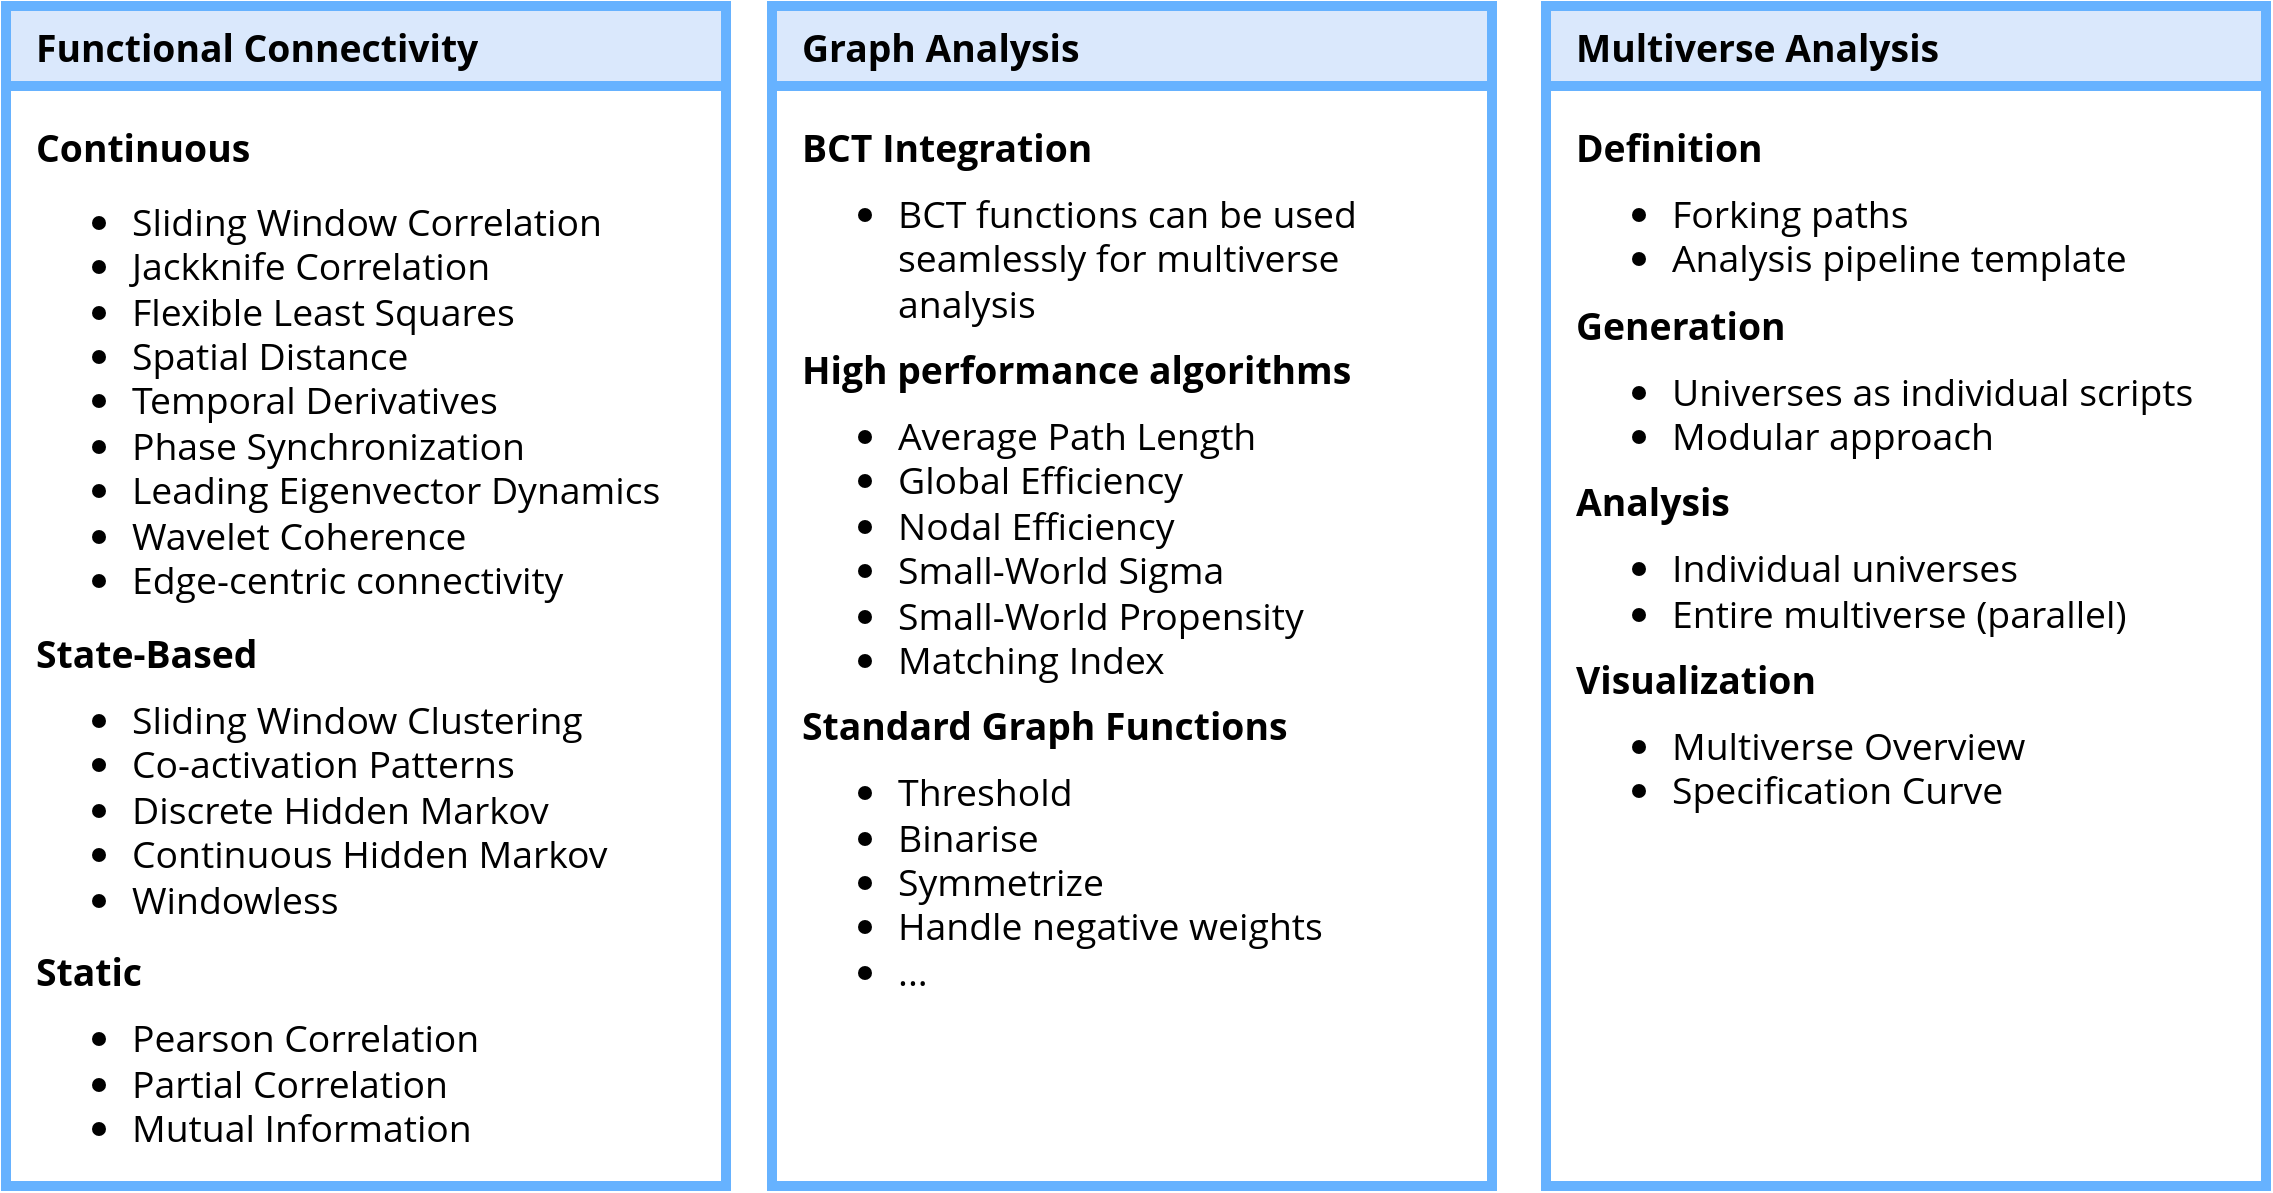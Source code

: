 <mxfile version="24.0.0" type="device">
  <diagram id="C5RBs43oDa-KdzZeNtuy" name="Page-1">
    <mxGraphModel dx="1560" dy="876" grid="1" gridSize="10" guides="1" tooltips="1" connect="1" arrows="1" fold="1" page="1" pageScale="1" pageWidth="827" pageHeight="1169" math="0" shadow="0">
      <root>
        <mxCell id="WIyWlLk6GJQsqaUBKTNV-0" />
        <mxCell id="WIyWlLk6GJQsqaUBKTNV-1" parent="WIyWlLk6GJQsqaUBKTNV-0" />
        <mxCell id="pIREazu69p32p8xXgBJM-4" value="" style="rounded=0;whiteSpace=wrap;html=1;strokeWidth=5;strokeColor=#66B2FF;" vertex="1" parent="WIyWlLk6GJQsqaUBKTNV-1">
          <mxGeometry x="30" y="270" width="360" height="550" as="geometry" />
        </mxCell>
        <mxCell id="pIREazu69p32p8xXgBJM-3" value="&lt;div&gt;&lt;span style=&quot;font-size:14.0pt;font-family:&#39;Open Sans&#39;,sans-serif;color:#000000;background-color:transparent;font-weight:700;font-style:normal;font-variant:normal;text-decoration:none;vertical-align:baseline;white-space:pre;white-space:pre-wrap;&quot;&gt;Continuous&lt;/span&gt;&lt;/div&gt;&lt;br&gt;&lt;ul style=&quot;margin-top:0;margin-bottom:0;padding-inline-start:48px;&quot;&gt;&lt;li aria-level=&quot;1&quot; style=&quot;list-style-type:disc;font-size:14.0pt;font-family:&#39;Open Sans&#39;,sans-serif;color:#000000;background-color:transparent;font-weight:400;font-style:normal;font-variant:normal;text-decoration:none;vertical-align:baseline;white-space:pre;&quot; dir=&quot;ltr&quot;&gt;&lt;p role=&quot;presentation&quot; style=&quot;line-height:1.2;margin-top:0pt;margin-bottom:0pt;&quot; dir=&quot;ltr&quot;&gt;&lt;span style=&quot;font-size:14.0pt;font-family:&#39;Open Sans&#39;,sans-serif;color:#000000;background-color:transparent;font-weight:400;font-style:normal;font-variant:normal;text-decoration:none;vertical-align:baseline;white-space:pre;white-space:pre-wrap;&quot;&gt;Sliding Window Correlation&lt;/span&gt;&lt;/p&gt;&lt;/li&gt;&lt;li aria-level=&quot;1&quot; style=&quot;list-style-type:disc;font-size:14.0pt;font-family:&#39;Open Sans&#39;,sans-serif;color:#000000;background-color:transparent;font-weight:400;font-style:normal;font-variant:normal;text-decoration:none;vertical-align:baseline;white-space:pre;&quot; dir=&quot;ltr&quot;&gt;&lt;p role=&quot;presentation&quot; style=&quot;line-height:1.2;margin-top:0pt;margin-bottom:0pt;&quot; dir=&quot;ltr&quot;&gt;&lt;span style=&quot;font-size:14.0pt;font-family:&#39;Open Sans&#39;,sans-serif;color:#000000;background-color:transparent;font-weight:400;font-style:normal;font-variant:normal;text-decoration:none;vertical-align:baseline;white-space:pre;white-space:pre-wrap;&quot;&gt;Jackknife Correlation&lt;/span&gt;&lt;/p&gt;&lt;/li&gt;&lt;li aria-level=&quot;1&quot; style=&quot;list-style-type:disc;font-size:14.0pt;font-family:&#39;Open Sans&#39;,sans-serif;color:#000000;background-color:transparent;font-weight:400;font-style:normal;font-variant:normal;text-decoration:none;vertical-align:baseline;white-space:pre;&quot; dir=&quot;ltr&quot;&gt;&lt;p role=&quot;presentation&quot; style=&quot;line-height:1.2;margin-top:0pt;margin-bottom:0pt;&quot; dir=&quot;ltr&quot;&gt;&lt;span style=&quot;font-size:14.0pt;font-family:&#39;Open Sans&#39;,sans-serif;color:#000000;background-color:transparent;font-weight:400;font-style:normal;font-variant:normal;text-decoration:none;vertical-align:baseline;white-space:pre;white-space:pre-wrap;&quot;&gt;Flexible Least Squares&lt;/span&gt;&lt;/p&gt;&lt;/li&gt;&lt;li aria-level=&quot;1&quot; style=&quot;list-style-type:disc;font-size:14.0pt;font-family:&#39;Open Sans&#39;,sans-serif;color:#000000;background-color:transparent;font-weight:400;font-style:normal;font-variant:normal;text-decoration:none;vertical-align:baseline;white-space:pre;&quot; dir=&quot;ltr&quot;&gt;&lt;p role=&quot;presentation&quot; style=&quot;line-height:1.2;margin-top:0pt;margin-bottom:0pt;&quot; dir=&quot;ltr&quot;&gt;&lt;span style=&quot;font-size:14.0pt;font-family:&#39;Open Sans&#39;,sans-serif;color:#000000;background-color:transparent;font-weight:400;font-style:normal;font-variant:normal;text-decoration:none;vertical-align:baseline;white-space:pre;white-space:pre-wrap;&quot;&gt;Spatial Distance&lt;/span&gt;&lt;/p&gt;&lt;/li&gt;&lt;li aria-level=&quot;1&quot; style=&quot;list-style-type:disc;font-size:14.0pt;font-family:&#39;Open Sans&#39;,sans-serif;color:#000000;background-color:transparent;font-weight:400;font-style:normal;font-variant:normal;text-decoration:none;vertical-align:baseline;white-space:pre;&quot; dir=&quot;ltr&quot;&gt;&lt;p role=&quot;presentation&quot; style=&quot;line-height:1.2;margin-top:0pt;margin-bottom:0pt;&quot; dir=&quot;ltr&quot;&gt;&lt;span style=&quot;font-size:14.0pt;font-family:&#39;Open Sans&#39;,sans-serif;color:#000000;background-color:transparent;font-weight:400;font-style:normal;font-variant:normal;text-decoration:none;vertical-align:baseline;white-space:pre;white-space:pre-wrap;&quot;&gt;Temporal Derivatives&lt;/span&gt;&lt;/p&gt;&lt;/li&gt;&lt;li aria-level=&quot;1&quot; style=&quot;list-style-type:disc;font-size:14.0pt;font-family:&#39;Open Sans&#39;,sans-serif;color:#000000;background-color:transparent;font-weight:400;font-style:normal;font-variant:normal;text-decoration:none;vertical-align:baseline;white-space:pre;&quot; dir=&quot;ltr&quot;&gt;&lt;p role=&quot;presentation&quot; style=&quot;line-height:1.2;margin-top:0pt;margin-bottom:0pt;&quot; dir=&quot;ltr&quot;&gt;&lt;span style=&quot;font-size:14.0pt;font-family:&#39;Open Sans&#39;,sans-serif;color:#000000;background-color:transparent;font-weight:400;font-style:normal;font-variant:normal;text-decoration:none;vertical-align:baseline;white-space:pre;white-space:pre-wrap;&quot;&gt;Phase Synchronization&lt;/span&gt;&lt;/p&gt;&lt;/li&gt;&lt;li aria-level=&quot;1&quot; style=&quot;list-style-type:disc;font-size:14.0pt;font-family:&#39;Open Sans&#39;,sans-serif;color:#000000;background-color:transparent;font-weight:400;font-style:normal;font-variant:normal;text-decoration:none;vertical-align:baseline;white-space:pre;&quot; dir=&quot;ltr&quot;&gt;&lt;p role=&quot;presentation&quot; style=&quot;line-height:1.2;margin-top:0pt;margin-bottom:0pt;&quot; dir=&quot;ltr&quot;&gt;&lt;span style=&quot;font-size:14.0pt;font-family:&#39;Open Sans&#39;,sans-serif;color:#000000;background-color:transparent;font-weight:400;font-style:normal;font-variant:normal;text-decoration:none;vertical-align:baseline;white-space:pre;white-space:pre-wrap;&quot;&gt;Leading Eigenvector Dynamics&lt;/span&gt;&lt;/p&gt;&lt;/li&gt;&lt;li aria-level=&quot;1&quot; style=&quot;list-style-type:disc;font-size:14.0pt;font-family:&#39;Open Sans&#39;,sans-serif;color:#000000;background-color:transparent;font-weight:400;font-style:normal;font-variant:normal;text-decoration:none;vertical-align:baseline;white-space:pre;&quot; dir=&quot;ltr&quot;&gt;&lt;span style=&quot;font-size:14.0pt;font-family:&#39;Open Sans&#39;,sans-serif;color:#000000;background-color:transparent;font-weight:400;font-style:normal;font-variant:normal;text-decoration:none;vertical-align:baseline;white-space:pre;white-space:pre-wrap;&quot;&gt;Wavelet Coherence&lt;/span&gt;&lt;/li&gt;&lt;li aria-level=&quot;1&quot; style=&quot;list-style-type:disc;font-size:14.0pt;font-family:&#39;Open Sans&#39;,sans-serif;color:#000000;background-color:transparent;font-weight:400;font-style:normal;font-variant:normal;text-decoration:none;vertical-align:baseline;white-space:pre;&quot; dir=&quot;ltr&quot;&gt;&lt;span style=&quot;font-size:14.0pt;font-family:&#39;Open Sans&#39;,sans-serif;color:#000000;background-color:transparent;font-weight:400;font-style:normal;font-variant:normal;text-decoration:none;vertical-align:baseline;white-space:pre;white-space:pre-wrap;&quot;&gt;Edge-centric connectivity&lt;/span&gt;&lt;/li&gt;&lt;/ul&gt;&lt;div&gt;&lt;br&gt;&lt;/div&gt;&lt;p style=&quot;line-height:1.2;margin-top:0pt;margin-bottom:8pt;&quot; dir=&quot;ltr&quot;&gt;&lt;span style=&quot;font-size:14.0pt;font-family:&#39;Open Sans&#39;,sans-serif;color:#000000;background-color:transparent;font-weight:700;font-style:normal;font-variant:normal;text-decoration:none;vertical-align:baseline;white-space:pre;white-space:pre-wrap;&quot;&gt;State-Based&lt;/span&gt;&lt;/p&gt;&lt;ul style=&quot;margin-top:0;margin-bottom:0;padding-inline-start:48px;&quot;&gt;&lt;li aria-level=&quot;1&quot; style=&quot;list-style-type:disc;font-size:14.0pt;font-family:&#39;Open Sans&#39;,sans-serif;color:#000000;background-color:transparent;font-weight:400;font-style:normal;font-variant:normal;text-decoration:none;vertical-align:baseline;white-space:pre;&quot; dir=&quot;ltr&quot;&gt;&lt;p role=&quot;presentation&quot; style=&quot;line-height:1.2;margin-top:0pt;margin-bottom:0pt;&quot; dir=&quot;ltr&quot;&gt;&lt;span style=&quot;font-size:14.0pt;font-family:&#39;Open Sans&#39;,sans-serif;color:#000000;background-color:transparent;font-weight:400;font-style:normal;font-variant:normal;text-decoration:none;vertical-align:baseline;white-space:pre;white-space:pre-wrap;&quot;&gt;Sliding Window Clustering&lt;/span&gt;&lt;/p&gt;&lt;/li&gt;&lt;li aria-level=&quot;1&quot; style=&quot;list-style-type:disc;font-size:14.0pt;font-family:&#39;Open Sans&#39;,sans-serif;color:#000000;background-color:transparent;font-weight:400;font-style:normal;font-variant:normal;text-decoration:none;vertical-align:baseline;white-space:pre;&quot; dir=&quot;ltr&quot;&gt;&lt;p role=&quot;presentation&quot; style=&quot;line-height:1.2;margin-top:0pt;margin-bottom:0pt;&quot; dir=&quot;ltr&quot;&gt;&lt;span style=&quot;font-size:14.0pt;font-family:&#39;Open Sans&#39;,sans-serif;color:#000000;background-color:transparent;font-weight:400;font-style:normal;font-variant:normal;text-decoration:none;vertical-align:baseline;white-space:pre;white-space:pre-wrap;&quot;&gt;Co-activation Patterns&lt;/span&gt;&lt;/p&gt;&lt;/li&gt;&lt;li aria-level=&quot;1&quot; style=&quot;list-style-type:disc;font-size:14.0pt;font-family:&#39;Open Sans&#39;,sans-serif;color:#000000;background-color:transparent;font-weight:400;font-style:normal;font-variant:normal;text-decoration:none;vertical-align:baseline;white-space:pre;&quot; dir=&quot;ltr&quot;&gt;&lt;p role=&quot;presentation&quot; style=&quot;line-height:1.2;margin-top:0pt;margin-bottom:0pt;&quot; dir=&quot;ltr&quot;&gt;&lt;span style=&quot;font-size:14.0pt;font-family:&#39;Open Sans&#39;,sans-serif;color:#000000;background-color:transparent;font-weight:400;font-style:normal;font-variant:normal;text-decoration:none;vertical-align:baseline;white-space:pre;white-space:pre-wrap;&quot;&gt;Discrete Hidden Markov&lt;/span&gt;&lt;/p&gt;&lt;/li&gt;&lt;li aria-level=&quot;1&quot; style=&quot;list-style-type:disc;font-size:14.0pt;font-family:&#39;Open Sans&#39;,sans-serif;color:#000000;background-color:transparent;font-weight:400;font-style:normal;font-variant:normal;text-decoration:none;vertical-align:baseline;white-space:pre;&quot; dir=&quot;ltr&quot;&gt;&lt;span style=&quot;font-size:14.0pt;font-family:&#39;Open Sans&#39;,sans-serif;color:#000000;background-color:transparent;font-weight:400;font-style:normal;font-variant:normal;text-decoration:none;vertical-align:baseline;white-space:pre;white-space:pre-wrap;&quot;&gt;Continuous Hidden Markov&lt;/span&gt;&lt;/li&gt;&lt;li aria-level=&quot;1&quot; style=&quot;list-style-type:disc;font-size:14.0pt;font-family:&#39;Open Sans&#39;,sans-serif;color:#000000;background-color:transparent;font-weight:400;font-style:normal;font-variant:normal;text-decoration:none;vertical-align:baseline;white-space:pre;&quot; dir=&quot;ltr&quot;&gt;&lt;span style=&quot;font-size:14.0pt;font-family:&#39;Open Sans&#39;,sans-serif;color:#000000;background-color:transparent;font-weight:400;font-style:normal;font-variant:normal;text-decoration:none;vertical-align:baseline;white-space:pre;white-space:pre-wrap;&quot;&gt;Windowless&lt;/span&gt;&lt;br&gt;&lt;span style=&quot;font-size:14.0pt;font-family:&#39;Open Sans&#39;,sans-serif;color:#000000;background-color:transparent;font-weight:400;font-style:normal;font-variant:normal;text-decoration:none;vertical-align:baseline;white-space:pre;white-space:pre-wrap;&quot;&gt;&lt;/span&gt;&lt;span style=&quot;font-size:14.0pt;font-family:&#39;Open Sans&#39;,sans-serif;color:#000000;background-color:transparent;font-weight:700;font-style:normal;font-variant:normal;text-decoration:none;vertical-align:baseline;white-space:pre;white-space:pre-wrap;&quot;&gt;&lt;/span&gt;&lt;span style=&quot;font-size:14.0pt;font-family:&#39;Open Sans&#39;,sans-serif;color:#000000;background-color:transparent;font-weight:700;font-style:normal;font-variant:normal;text-decoration:none;vertical-align:baseline;white-space:pre;white-space:pre-wrap;&quot;&gt;&lt;/span&gt;&lt;/li&gt;&lt;/ul&gt;&lt;br&gt;&lt;div&gt;&lt;p style=&quot;line-height:1.2;margin-top:0pt;margin-bottom:8pt;&quot; dir=&quot;ltr&quot;&gt;&lt;span style=&quot;font-size:14.0pt;font-family:&#39;Open Sans&#39;,sans-serif;color:#000000;background-color:transparent;font-weight:700;font-style:normal;font-variant:normal;text-decoration:none;vertical-align:baseline;white-space:pre;white-space:pre-wrap;&quot;&gt;Static&lt;/span&gt;&lt;/p&gt;&lt;/div&gt;&lt;ul style=&quot;margin-top:0;margin-bottom:0;padding-inline-start:48px;&quot;&gt;&lt;li aria-level=&quot;1&quot; style=&quot;list-style-type:disc;font-size:14.0pt;font-family:&#39;Open Sans&#39;,sans-serif;color:#000000;background-color:transparent;font-weight:400;font-style:normal;font-variant:normal;text-decoration:none;vertical-align:baseline;white-space:pre;&quot; dir=&quot;ltr&quot;&gt;&lt;p role=&quot;presentation&quot; style=&quot;line-height:1.2;margin-top:0pt;margin-bottom:0pt;&quot; dir=&quot;ltr&quot;&gt;&lt;span style=&quot;font-size:14.0pt;font-family:&#39;Open Sans&#39;,sans-serif;color:#000000;background-color:transparent;font-weight:400;font-style:normal;font-variant:normal;text-decoration:none;vertical-align:baseline;white-space:pre;white-space:pre-wrap;&quot;&gt;Pearson Correlation&lt;/span&gt;&lt;/p&gt;&lt;/li&gt;&lt;li aria-level=&quot;1&quot; style=&quot;list-style-type:disc;font-size:14.0pt;font-family:&#39;Open Sans&#39;,sans-serif;color:#000000;background-color:transparent;font-weight:400;font-style:normal;font-variant:normal;text-decoration:none;vertical-align:baseline;white-space:pre;&quot; dir=&quot;ltr&quot;&gt;&lt;p role=&quot;presentation&quot; style=&quot;line-height:1.2;margin-top:0pt;margin-bottom:0pt;&quot; dir=&quot;ltr&quot;&gt;&lt;span style=&quot;font-size:14.0pt;font-family:&#39;Open Sans&#39;,sans-serif;color:#000000;background-color:transparent;font-weight:400;font-style:normal;font-variant:normal;text-decoration:none;vertical-align:baseline;white-space:pre;white-space:pre-wrap;&quot;&gt;Partial Correlation&lt;/span&gt;&lt;/p&gt;&lt;/li&gt;&lt;li aria-level=&quot;1&quot; style=&quot;list-style-type:disc;font-size:14.0pt;font-family:&#39;Open Sans&#39;,sans-serif;color:#000000;background-color:transparent;font-weight:400;font-style:normal;font-variant:normal;text-decoration:none;vertical-align:baseline;white-space:pre;&quot; dir=&quot;ltr&quot;&gt;&lt;p role=&quot;presentation&quot; style=&quot;line-height:1.2;margin-top:0pt;margin-bottom:8pt;&quot; dir=&quot;ltr&quot;&gt;&lt;span style=&quot;font-size:14.0pt;font-family:&#39;Open Sans&#39;,sans-serif;color:#000000;background-color:transparent;font-weight:400;font-style:normal;font-variant:normal;text-decoration:none;vertical-align:baseline;white-space:pre;white-space:pre-wrap;&quot;&gt;Mutual Information&amp;nbsp;&lt;/span&gt;&lt;/p&gt;&lt;/li&gt;&lt;/ul&gt;" style="text;html=1;spacing=5;spacingTop=-20;whiteSpace=wrap;overflow=hidden;rounded=0;" vertex="1" parent="WIyWlLk6GJQsqaUBKTNV-1">
          <mxGeometry x="40" y="300" width="350" height="500" as="geometry" />
        </mxCell>
        <mxCell id="pIREazu69p32p8xXgBJM-5" value="" style="rounded=0;whiteSpace=wrap;html=1;strokeWidth=5;fillColor=#dae8fc;strokeColor=#66B2FF;" vertex="1" parent="WIyWlLk6GJQsqaUBKTNV-1">
          <mxGeometry x="30" y="230" width="360" height="40" as="geometry" />
        </mxCell>
        <mxCell id="pIREazu69p32p8xXgBJM-6" value="&lt;p id=&quot;docs-internal-guid-25a0acd7-7fff-86b3-eb7d-2be942f6d44b&quot; style=&quot;line-height:1.2;margin-top:0pt;margin-bottom:8pt;&quot; dir=&quot;ltr&quot;&gt;&lt;span style=&quot;font-size:14.0pt;font-family:&#39;Open Sans&#39;,sans-serif;color:#000000;background-color:transparent;font-weight:700;font-style:normal;font-variant:normal;text-decoration:none;vertical-align:baseline;white-space:pre;white-space:pre-wrap;&quot;&gt;Functional Connectivity&lt;/span&gt;&lt;/p&gt;" style="text;html=1;spacing=5;spacingTop=-20;whiteSpace=wrap;overflow=hidden;rounded=0;" vertex="1" parent="WIyWlLk6GJQsqaUBKTNV-1">
          <mxGeometry x="40" y="250" width="280" height="20" as="geometry" />
        </mxCell>
        <mxCell id="pIREazu69p32p8xXgBJM-7" value="" style="rounded=0;whiteSpace=wrap;html=1;strokeWidth=5;strokeColor=#66B2FF;" vertex="1" parent="WIyWlLk6GJQsqaUBKTNV-1">
          <mxGeometry x="413" y="270" width="360" height="550" as="geometry" />
        </mxCell>
        <mxCell id="pIREazu69p32p8xXgBJM-8" value="&lt;p id=&quot;docs-internal-guid-25a0acd7-7fff-86b3-eb7d-2be942f6d44b&quot; style=&quot;line-height:1.2;margin-top:0pt;margin-bottom:8pt;&quot; dir=&quot;ltr&quot;&gt;&lt;span style=&quot;font-size:14.0pt;font-family:&#39;Open Sans&#39;,sans-serif;color:#000000;background-color:transparent;font-weight:700;font-style:normal;font-variant:normal;text-decoration:none;vertical-align:baseline;white-space:pre;white-space:pre-wrap;&quot;&gt;&lt;/span&gt;&lt;span style=&quot;font-size:14.0pt;font-family:&#39;Open Sans&#39;,sans-serif;color:#000000;background-color:transparent;font-weight:700;font-style:normal;font-variant:normal;text-decoration:none;vertical-align:baseline;white-space:pre;white-space:pre-wrap;&quot;&gt;BCT Integration&lt;/span&gt;&lt;/p&gt;&lt;ul style=&quot;margin-top:0;margin-bottom:0;padding-inline-start:48px;&quot;&gt;&lt;li aria-level=&quot;1&quot; style=&quot;list-style-type:disc;font-size:14.0pt;font-family:&#39;Open Sans&#39;,sans-serif;color:#000000;background-color:transparent;font-weight:400;font-style:normal;font-variant:normal;text-decoration:none;vertical-align:baseline;white-space:pre;&quot; dir=&quot;ltr&quot;&gt;&lt;p role=&quot;presentation&quot; style=&quot;line-height:1.2;margin-top:0pt;margin-bottom:8pt;&quot; dir=&quot;ltr&quot;&gt;&lt;span style=&quot;font-size:14.0pt;font-family:&#39;Open Sans&#39;,sans-serif;color:#000000;background-color:transparent;font-weight:400;font-style:normal;font-variant:normal;text-decoration:none;vertical-align:baseline;white-space:pre;white-space:pre-wrap;&quot;&gt;BCT functions can be used seamlessly for multiverse analysis&lt;/span&gt;&lt;/p&gt;&lt;/li&gt;&lt;/ul&gt;&lt;p style=&quot;line-height:1.2;margin-top:0pt;margin-bottom:8pt;&quot; dir=&quot;ltr&quot;&gt;&lt;span style=&quot;font-size:14.0pt;font-family:&#39;Open Sans&#39;,sans-serif;color:#000000;background-color:transparent;font-weight:700;font-style:normal;font-variant:normal;text-decoration:none;vertical-align:baseline;white-space:pre;white-space:pre-wrap;&quot;&gt;High performance algorithms&lt;/span&gt;&lt;/p&gt;&lt;ul style=&quot;margin-top:0;margin-bottom:0;padding-inline-start:48px;&quot;&gt;&lt;li aria-level=&quot;1&quot; style=&quot;list-style-type:disc;font-size:14.0pt;font-family:&#39;Open Sans&#39;,sans-serif;color:#000000;background-color:transparent;font-weight:400;font-style:normal;font-variant:normal;text-decoration:none;vertical-align:baseline;white-space:pre;&quot; dir=&quot;ltr&quot;&gt;&lt;p role=&quot;presentation&quot; style=&quot;line-height:1.2;margin-top:0pt;margin-bottom:0pt;&quot; dir=&quot;ltr&quot;&gt;&lt;span style=&quot;font-size:14.0pt;font-family:&#39;Open Sans&#39;,sans-serif;color:#000000;background-color:transparent;font-weight:400;font-style:normal;font-variant:normal;text-decoration:none;vertical-align:baseline;white-space:pre;white-space:pre-wrap;&quot;&gt;Average Path Length&lt;/span&gt;&lt;/p&gt;&lt;/li&gt;&lt;li aria-level=&quot;1&quot; style=&quot;list-style-type:disc;font-size:14.0pt;font-family:&#39;Open Sans&#39;,sans-serif;color:#000000;background-color:transparent;font-weight:400;font-style:normal;font-variant:normal;text-decoration:none;vertical-align:baseline;white-space:pre;&quot; dir=&quot;ltr&quot;&gt;&lt;p role=&quot;presentation&quot; style=&quot;line-height:1.2;margin-top:0pt;margin-bottom:0pt;&quot; dir=&quot;ltr&quot;&gt;&lt;span style=&quot;font-size:14.0pt;font-family:&#39;Open Sans&#39;,sans-serif;color:#000000;background-color:transparent;font-weight:400;font-style:normal;font-variant:normal;text-decoration:none;vertical-align:baseline;white-space:pre;white-space:pre-wrap;&quot;&gt;Global Efficiency&lt;/span&gt;&lt;/p&gt;&lt;/li&gt;&lt;li aria-level=&quot;1&quot; style=&quot;list-style-type:disc;font-size:14.0pt;font-family:&#39;Open Sans&#39;,sans-serif;color:#000000;background-color:transparent;font-weight:400;font-style:normal;font-variant:normal;text-decoration:none;vertical-align:baseline;white-space:pre;&quot; dir=&quot;ltr&quot;&gt;&lt;p role=&quot;presentation&quot; style=&quot;line-height:1.2;margin-top:0pt;margin-bottom:0pt;&quot; dir=&quot;ltr&quot;&gt;&lt;span style=&quot;font-size:14.0pt;font-family:&#39;Open Sans&#39;,sans-serif;color:#000000;background-color:transparent;font-weight:400;font-style:normal;font-variant:normal;text-decoration:none;vertical-align:baseline;white-space:pre;white-space:pre-wrap;&quot;&gt;Nodal Efficiency&lt;/span&gt;&lt;/p&gt;&lt;/li&gt;&lt;li aria-level=&quot;1&quot; style=&quot;list-style-type:disc;font-size:14.0pt;font-family:&#39;Open Sans&#39;,sans-serif;color:#000000;background-color:transparent;font-weight:400;font-style:normal;font-variant:normal;text-decoration:none;vertical-align:baseline;white-space:pre;&quot; dir=&quot;ltr&quot;&gt;&lt;p role=&quot;presentation&quot; style=&quot;line-height:1.2;margin-top:0pt;margin-bottom:0pt;&quot; dir=&quot;ltr&quot;&gt;&lt;span style=&quot;font-size:14.0pt;font-family:&#39;Open Sans&#39;,sans-serif;color:#000000;background-color:transparent;font-weight:400;font-style:normal;font-variant:normal;text-decoration:none;vertical-align:baseline;white-space:pre;white-space:pre-wrap;&quot;&gt;Small-World Sigma&lt;/span&gt;&lt;/p&gt;&lt;/li&gt;&lt;li aria-level=&quot;1&quot; style=&quot;list-style-type:disc;font-size:14.0pt;font-family:&#39;Open Sans&#39;,sans-serif;color:#000000;background-color:transparent;font-weight:400;font-style:normal;font-variant:normal;text-decoration:none;vertical-align:baseline;white-space:pre;&quot; dir=&quot;ltr&quot;&gt;&lt;p role=&quot;presentation&quot; style=&quot;line-height:1.2;margin-top:0pt;margin-bottom:0pt;&quot; dir=&quot;ltr&quot;&gt;&lt;span style=&quot;font-size:14.0pt;font-family:&#39;Open Sans&#39;,sans-serif;color:#000000;background-color:transparent;font-weight:400;font-style:normal;font-variant:normal;text-decoration:none;vertical-align:baseline;white-space:pre;white-space:pre-wrap;&quot;&gt;Small-World Propensity&lt;/span&gt;&lt;/p&gt;&lt;/li&gt;&lt;li aria-level=&quot;1&quot; style=&quot;list-style-type:disc;font-size:14.0pt;font-family:&#39;Open Sans&#39;,sans-serif;color:#000000;background-color:transparent;font-weight:400;font-style:normal;font-variant:normal;text-decoration:none;vertical-align:baseline;white-space:pre;&quot; dir=&quot;ltr&quot;&gt;&lt;p role=&quot;presentation&quot; style=&quot;line-height:1.2;margin-top:0pt;margin-bottom:8pt;&quot; dir=&quot;ltr&quot;&gt;&lt;span style=&quot;font-size:14.0pt;font-family:&#39;Open Sans&#39;,sans-serif;color:#000000;background-color:transparent;font-weight:400;font-style:normal;font-variant:normal;text-decoration:none;vertical-align:baseline;white-space:pre;white-space:pre-wrap;&quot;&gt;Matching Index&lt;/span&gt;&lt;/p&gt;&lt;/li&gt;&lt;/ul&gt;&lt;p style=&quot;line-height:1.2;margin-top:0pt;margin-bottom:8pt;&quot; dir=&quot;ltr&quot;&gt;&lt;span style=&quot;font-size:14.0pt;font-family:&#39;Open Sans&#39;,sans-serif;color:#000000;background-color:transparent;font-weight:700;font-style:normal;font-variant:normal;text-decoration:none;vertical-align:baseline;white-space:pre;white-space:pre-wrap;&quot;&gt;Standard Graph Functions&lt;/span&gt;&lt;/p&gt;&lt;ul style=&quot;margin-top:0;margin-bottom:0;padding-inline-start:48px;&quot;&gt;&lt;li aria-level=&quot;1&quot; style=&quot;list-style-type:disc;font-size:14.0pt;font-family:&#39;Open Sans&#39;,sans-serif;color:#000000;background-color:transparent;font-weight:400;font-style:normal;font-variant:normal;text-decoration:none;vertical-align:baseline;white-space:pre;&quot; dir=&quot;ltr&quot;&gt;&lt;p role=&quot;presentation&quot; style=&quot;line-height:1.2;margin-top:0pt;margin-bottom:0pt;&quot; dir=&quot;ltr&quot;&gt;&lt;span style=&quot;font-size:14.0pt;font-family:&#39;Open Sans&#39;,sans-serif;color:#000000;background-color:transparent;font-weight:400;font-style:normal;font-variant:normal;text-decoration:none;vertical-align:baseline;white-space:pre;white-space:pre-wrap;&quot;&gt;Threshold&lt;/span&gt;&lt;/p&gt;&lt;/li&gt;&lt;li aria-level=&quot;1&quot; style=&quot;list-style-type:disc;font-size:14.0pt;font-family:&#39;Open Sans&#39;,sans-serif;color:#000000;background-color:transparent;font-weight:400;font-style:normal;font-variant:normal;text-decoration:none;vertical-align:baseline;white-space:pre;&quot; dir=&quot;ltr&quot;&gt;&lt;p role=&quot;presentation&quot; style=&quot;line-height:1.2;margin-top:0pt;margin-bottom:0pt;&quot; dir=&quot;ltr&quot;&gt;&lt;span style=&quot;font-size:14.0pt;font-family:&#39;Open Sans&#39;,sans-serif;color:#000000;background-color:transparent;font-weight:400;font-style:normal;font-variant:normal;text-decoration:none;vertical-align:baseline;white-space:pre;white-space:pre-wrap;&quot;&gt;Binarise&lt;/span&gt;&lt;/p&gt;&lt;/li&gt;&lt;li aria-level=&quot;1&quot; style=&quot;list-style-type:disc;font-size:14.0pt;font-family:&#39;Open Sans&#39;,sans-serif;color:#000000;background-color:transparent;font-weight:400;font-style:normal;font-variant:normal;text-decoration:none;vertical-align:baseline;white-space:pre;&quot; dir=&quot;ltr&quot;&gt;&lt;p role=&quot;presentation&quot; style=&quot;line-height:1.2;margin-top:0pt;margin-bottom:0pt;&quot; dir=&quot;ltr&quot;&gt;&lt;span style=&quot;font-size:14.0pt;font-family:&#39;Open Sans&#39;,sans-serif;color:#000000;background-color:transparent;font-weight:400;font-style:normal;font-variant:normal;text-decoration:none;vertical-align:baseline;white-space:pre;white-space:pre-wrap;&quot;&gt;Symmetrize&lt;/span&gt;&lt;/p&gt;&lt;/li&gt;&lt;li aria-level=&quot;1&quot; style=&quot;list-style-type:disc;font-size:14.0pt;font-family:&#39;Open Sans&#39;,sans-serif;color:#000000;background-color:transparent;font-weight:400;font-style:normal;font-variant:normal;text-decoration:none;vertical-align:baseline;white-space:pre;&quot; dir=&quot;ltr&quot;&gt;&lt;span style=&quot;font-size:14.0pt;font-family:&#39;Open Sans&#39;,sans-serif;color:#000000;background-color:transparent;font-weight:400;font-style:normal;font-variant:normal;text-decoration:none;vertical-align:baseline;white-space:pre;white-space:pre-wrap;&quot;&gt;Handle negative weights&lt;/span&gt;&lt;/li&gt;&lt;li aria-level=&quot;1&quot; style=&quot;list-style-type:disc;font-size:14.0pt;font-family:&#39;Open Sans&#39;,sans-serif;color:#000000;background-color:transparent;font-weight:400;font-style:normal;font-variant:normal;text-decoration:none;vertical-align:baseline;white-space:pre;&quot; dir=&quot;ltr&quot;&gt;&lt;span style=&quot;font-size:14.0pt;font-family:&#39;Open Sans&#39;,sans-serif;color:#000000;background-color:transparent;font-weight:400;font-style:normal;font-variant:normal;text-decoration:none;vertical-align:baseline;white-space:pre;white-space:pre-wrap;&quot;&gt;...&lt;br&gt;&lt;/span&gt;&lt;/li&gt;&lt;/ul&gt;" style="text;html=1;spacing=5;spacingTop=-20;whiteSpace=wrap;overflow=hidden;rounded=0;" vertex="1" parent="WIyWlLk6GJQsqaUBKTNV-1">
          <mxGeometry x="423" y="300" width="350" height="500" as="geometry" />
        </mxCell>
        <mxCell id="pIREazu69p32p8xXgBJM-9" value="" style="rounded=0;whiteSpace=wrap;html=1;strokeWidth=5;fillColor=#dae8fc;strokeColor=#66B2FF;" vertex="1" parent="WIyWlLk6GJQsqaUBKTNV-1">
          <mxGeometry x="413" y="230" width="360" height="40" as="geometry" />
        </mxCell>
        <mxCell id="pIREazu69p32p8xXgBJM-10" value="&lt;p id=&quot;docs-internal-guid-25a0acd7-7fff-86b3-eb7d-2be942f6d44b&quot; style=&quot;line-height:1.2;margin-top:0pt;margin-bottom:8pt;&quot; dir=&quot;ltr&quot;&gt;&lt;span style=&quot;font-size:14.0pt;font-family:&#39;Open Sans&#39;,sans-serif;color:#000000;background-color:transparent;font-weight:700;font-style:normal;font-variant:normal;text-decoration:none;vertical-align:baseline;white-space:pre;white-space:pre-wrap;&quot;&gt;Graph Analysis&lt;br&gt;&lt;/span&gt;&lt;/p&gt;" style="text;html=1;spacing=5;spacingTop=-20;whiteSpace=wrap;overflow=hidden;rounded=0;" vertex="1" parent="WIyWlLk6GJQsqaUBKTNV-1">
          <mxGeometry x="423" y="250" width="280" height="20" as="geometry" />
        </mxCell>
        <mxCell id="pIREazu69p32p8xXgBJM-11" value="" style="rounded=0;whiteSpace=wrap;html=1;strokeWidth=5;strokeColor=#66B2FF;" vertex="1" parent="WIyWlLk6GJQsqaUBKTNV-1">
          <mxGeometry x="800" y="270" width="360" height="550" as="geometry" />
        </mxCell>
        <mxCell id="pIREazu69p32p8xXgBJM-12" value="&lt;p id=&quot;docs-internal-guid-25a0acd7-7fff-86b3-eb7d-2be942f6d44b&quot; style=&quot;line-height:1.2;margin-top:0pt;margin-bottom:8pt;&quot; dir=&quot;ltr&quot;&gt;&lt;span style=&quot;font-size:14.0pt;font-family:&#39;Open Sans&#39;,sans-serif;color:#000000;background-color:transparent;font-weight:700;font-style:normal;font-variant:normal;text-decoration:none;vertical-align:baseline;white-space:pre;white-space:pre-wrap;&quot;&gt;&lt;/span&gt;&lt;span style=&quot;font-size:14.0pt;font-family:&#39;Open Sans&#39;,sans-serif;color:#000000;background-color:transparent;font-weight:700;font-style:normal;font-variant:normal;text-decoration:none;vertical-align:baseline;white-space:pre;white-space:pre-wrap;&quot;&gt;Definition&lt;/span&gt;&lt;/p&gt;&lt;ul style=&quot;margin-top:0;margin-bottom:0;padding-inline-start:48px;&quot;&gt;&lt;li aria-level=&quot;1&quot; style=&quot;list-style-type:disc;font-size:14.0pt;font-family:&#39;Open Sans&#39;,sans-serif;color:#000000;background-color:transparent;font-weight:400;font-style:normal;font-variant:normal;text-decoration:none;vertical-align:baseline;white-space:pre;&quot; dir=&quot;ltr&quot;&gt;&lt;p role=&quot;presentation&quot; style=&quot;line-height:1.2;margin-top:0pt;margin-bottom:0pt;&quot; dir=&quot;ltr&quot;&gt;&lt;span style=&quot;font-size:14.0pt;font-family:&#39;Open Sans&#39;,sans-serif;color:#000000;background-color:transparent;font-weight:400;font-style:normal;font-variant:normal;text-decoration:none;vertical-align:baseline;white-space:pre;white-space:pre-wrap;&quot;&gt;Forking paths&lt;/span&gt;&lt;/p&gt;&lt;/li&gt;&lt;li aria-level=&quot;1&quot; style=&quot;list-style-type:disc;font-size:14.0pt;font-family:&#39;Open Sans&#39;,sans-serif;color:#000000;background-color:transparent;font-weight:400;font-style:normal;font-variant:normal;text-decoration:none;vertical-align:baseline;white-space:pre;&quot; dir=&quot;ltr&quot;&gt;&lt;p role=&quot;presentation&quot; style=&quot;line-height:1.2;margin-top:0pt;margin-bottom:8pt;&quot; dir=&quot;ltr&quot;&gt;&lt;span style=&quot;font-size:14.0pt;font-family:&#39;Open Sans&#39;,sans-serif;color:#000000;background-color:transparent;font-weight:400;font-style:normal;font-variant:normal;text-decoration:none;vertical-align:baseline;white-space:pre;white-space:pre-wrap;&quot;&gt;Analysis pipeline template&lt;/span&gt;&lt;/p&gt;&lt;/li&gt;&lt;/ul&gt;&lt;p style=&quot;line-height:1.2;margin-top:0pt;margin-bottom:8pt;&quot; dir=&quot;ltr&quot;&gt;&lt;span style=&quot;font-size:14.0pt;font-family:&#39;Open Sans&#39;,sans-serif;color:#000000;background-color:transparent;font-weight:700;font-style:normal;font-variant:normal;text-decoration:none;vertical-align:baseline;white-space:pre;white-space:pre-wrap;&quot;&gt;Generation&lt;/span&gt;&lt;/p&gt;&lt;ul style=&quot;margin-top:0;margin-bottom:0;padding-inline-start:48px;&quot;&gt;&lt;li aria-level=&quot;1&quot; style=&quot;list-style-type:disc;font-size:14.0pt;font-family:&#39;Open Sans&#39;,sans-serif;color:#000000;background-color:transparent;font-weight:400;font-style:normal;font-variant:normal;text-decoration:none;vertical-align:baseline;white-space:pre;&quot; dir=&quot;ltr&quot;&gt;&lt;p role=&quot;presentation&quot; style=&quot;line-height:1.2;margin-top:0pt;margin-bottom:0pt;&quot; dir=&quot;ltr&quot;&gt;&lt;span style=&quot;font-size:14.0pt;font-family:&#39;Open Sans&#39;,sans-serif;color:#000000;background-color:transparent;font-weight:400;font-style:normal;font-variant:normal;text-decoration:none;vertical-align:baseline;white-space:pre;white-space:pre-wrap;&quot;&gt;Universes as individual scripts&lt;/span&gt;&lt;/p&gt;&lt;/li&gt;&lt;li aria-level=&quot;1&quot; style=&quot;list-style-type:disc;font-size:14.0pt;font-family:&#39;Open Sans&#39;,sans-serif;color:#000000;background-color:transparent;font-weight:400;font-style:normal;font-variant:normal;text-decoration:none;vertical-align:baseline;white-space:pre;&quot; dir=&quot;ltr&quot;&gt;&lt;p role=&quot;presentation&quot; style=&quot;line-height:1.2;margin-top:0pt;margin-bottom:8pt;&quot; dir=&quot;ltr&quot;&gt;&lt;span style=&quot;font-size:14.0pt;font-family:&#39;Open Sans&#39;,sans-serif;color:#000000;background-color:transparent;font-weight:400;font-style:normal;font-variant:normal;text-decoration:none;vertical-align:baseline;white-space:pre;white-space:pre-wrap;&quot;&gt;Modular approach&lt;/span&gt;&lt;/p&gt;&lt;/li&gt;&lt;/ul&gt;&lt;p style=&quot;line-height:1.2;margin-top:0pt;margin-bottom:8pt;&quot; dir=&quot;ltr&quot;&gt;&lt;span style=&quot;font-size:14.0pt;font-family:&#39;Open Sans&#39;,sans-serif;color:#000000;background-color:transparent;font-weight:700;font-style:normal;font-variant:normal;text-decoration:none;vertical-align:baseline;white-space:pre;white-space:pre-wrap;&quot;&gt;Analysis&lt;/span&gt;&lt;/p&gt;&lt;ul style=&quot;margin-top:0;margin-bottom:0;padding-inline-start:48px;&quot;&gt;&lt;li aria-level=&quot;1&quot; style=&quot;list-style-type:disc;font-size:14.0pt;font-family:&#39;Open Sans&#39;,sans-serif;color:#000000;background-color:transparent;font-weight:400;font-style:normal;font-variant:normal;text-decoration:none;vertical-align:baseline;white-space:pre;&quot; dir=&quot;ltr&quot;&gt;&lt;p role=&quot;presentation&quot; style=&quot;line-height:1.2;margin-top:0pt;margin-bottom:0pt;&quot; dir=&quot;ltr&quot;&gt;&lt;span style=&quot;font-size:14.0pt;font-family:&#39;Open Sans&#39;,sans-serif;color:#000000;background-color:transparent;font-weight:400;font-style:normal;font-variant:normal;text-decoration:none;vertical-align:baseline;white-space:pre;white-space:pre-wrap;&quot;&gt;Individual universes&lt;/span&gt;&lt;/p&gt;&lt;/li&gt;&lt;li aria-level=&quot;1&quot; style=&quot;list-style-type:disc;font-size:14.0pt;font-family:&#39;Open Sans&#39;,sans-serif;color:#000000;background-color:transparent;font-weight:400;font-style:normal;font-variant:normal;text-decoration:none;vertical-align:baseline;white-space:pre;&quot; dir=&quot;ltr&quot;&gt;&lt;p role=&quot;presentation&quot; style=&quot;line-height:1.2;margin-top:0pt;margin-bottom:8pt;&quot; dir=&quot;ltr&quot;&gt;&lt;span style=&quot;font-size:14.0pt;font-family:&#39;Open Sans&#39;,sans-serif;color:#000000;background-color:transparent;font-weight:400;font-style:normal;font-variant:normal;text-decoration:none;vertical-align:baseline;white-space:pre;white-space:pre-wrap;&quot;&gt;Entire multiverse (parallel)&lt;/span&gt;&lt;/p&gt;&lt;/li&gt;&lt;/ul&gt;&lt;p style=&quot;line-height:1.2;margin-top:0pt;margin-bottom:8pt;&quot; dir=&quot;ltr&quot;&gt;&lt;span style=&quot;font-size:14.0pt;font-family:&#39;Open Sans&#39;,sans-serif;color:#000000;background-color:transparent;font-weight:700;font-style:normal;font-variant:normal;text-decoration:none;vertical-align:baseline;white-space:pre;white-space:pre-wrap;&quot;&gt;Visualization&lt;/span&gt;&lt;/p&gt;&lt;ul style=&quot;margin-top:0;margin-bottom:0;padding-inline-start:48px;&quot;&gt;&lt;li aria-level=&quot;1&quot; style=&quot;list-style-type:disc;font-size:14.0pt;font-family:&#39;Open Sans&#39;,sans-serif;color:#000000;background-color:transparent;font-weight:400;font-style:normal;font-variant:normal;text-decoration:none;vertical-align:baseline;white-space:pre;&quot; dir=&quot;ltr&quot;&gt;&lt;p role=&quot;presentation&quot; style=&quot;line-height:1.2;margin-top:0pt;margin-bottom:0pt;&quot; dir=&quot;ltr&quot;&gt;&lt;span style=&quot;font-size:14.0pt;font-family:&#39;Open Sans&#39;,sans-serif;color:#000000;background-color:transparent;font-weight:400;font-style:normal;font-variant:normal;text-decoration:none;vertical-align:baseline;white-space:pre;white-space:pre-wrap;&quot;&gt;Multiverse Overview&lt;/span&gt;&lt;/p&gt;&lt;/li&gt;&lt;li aria-level=&quot;1&quot; style=&quot;list-style-type:disc;font-size:14.0pt;font-family:&#39;Open Sans&#39;,sans-serif;color:#000000;background-color:transparent;font-weight:400;font-style:normal;font-variant:normal;text-decoration:none;vertical-align:baseline;white-space:pre;&quot; dir=&quot;ltr&quot;&gt;&lt;p role=&quot;presentation&quot; style=&quot;line-height:1.2;margin-top:0pt;margin-bottom:8pt;&quot; dir=&quot;ltr&quot;&gt;&lt;span style=&quot;font-size:14.0pt;font-family:&#39;Open Sans&#39;,sans-serif;color:#000000;background-color:transparent;font-weight:400;font-style:normal;font-variant:normal;text-decoration:none;vertical-align:baseline;white-space:pre;white-space:pre-wrap;&quot;&gt;Specification Curve&lt;br&gt;&lt;/span&gt;&lt;/p&gt;&lt;br&gt;&lt;/li&gt;&lt;/ul&gt;&lt;p style=&quot;line-height:1.2;margin-top:0pt;margin-bottom:8pt;&quot; dir=&quot;ltr&quot;&gt;&lt;/p&gt;" style="text;html=1;spacing=5;spacingTop=-20;whiteSpace=wrap;overflow=hidden;rounded=0;" vertex="1" parent="WIyWlLk6GJQsqaUBKTNV-1">
          <mxGeometry x="810" y="300" width="350" height="500" as="geometry" />
        </mxCell>
        <mxCell id="pIREazu69p32p8xXgBJM-13" value="" style="rounded=0;whiteSpace=wrap;html=1;strokeWidth=5;fillColor=#dae8fc;strokeColor=#66B2FF;" vertex="1" parent="WIyWlLk6GJQsqaUBKTNV-1">
          <mxGeometry x="800" y="230" width="360" height="40" as="geometry" />
        </mxCell>
        <mxCell id="pIREazu69p32p8xXgBJM-14" value="&lt;p id=&quot;docs-internal-guid-25a0acd7-7fff-86b3-eb7d-2be942f6d44b&quot; style=&quot;line-height:1.2;margin-top:0pt;margin-bottom:8pt;&quot; dir=&quot;ltr&quot;&gt;&lt;span style=&quot;font-size:14.0pt;font-family:&#39;Open Sans&#39;,sans-serif;color:#000000;background-color:transparent;font-weight:700;font-style:normal;font-variant:normal;text-decoration:none;vertical-align:baseline;white-space:pre;white-space:pre-wrap;&quot;&gt;Multiverse Analysis&lt;br&gt;&lt;/span&gt;&lt;/p&gt;" style="text;html=1;spacing=5;spacingTop=-20;whiteSpace=wrap;overflow=hidden;rounded=0;" vertex="1" parent="WIyWlLk6GJQsqaUBKTNV-1">
          <mxGeometry x="810" y="250" width="280" height="20" as="geometry" />
        </mxCell>
      </root>
    </mxGraphModel>
  </diagram>
</mxfile>
